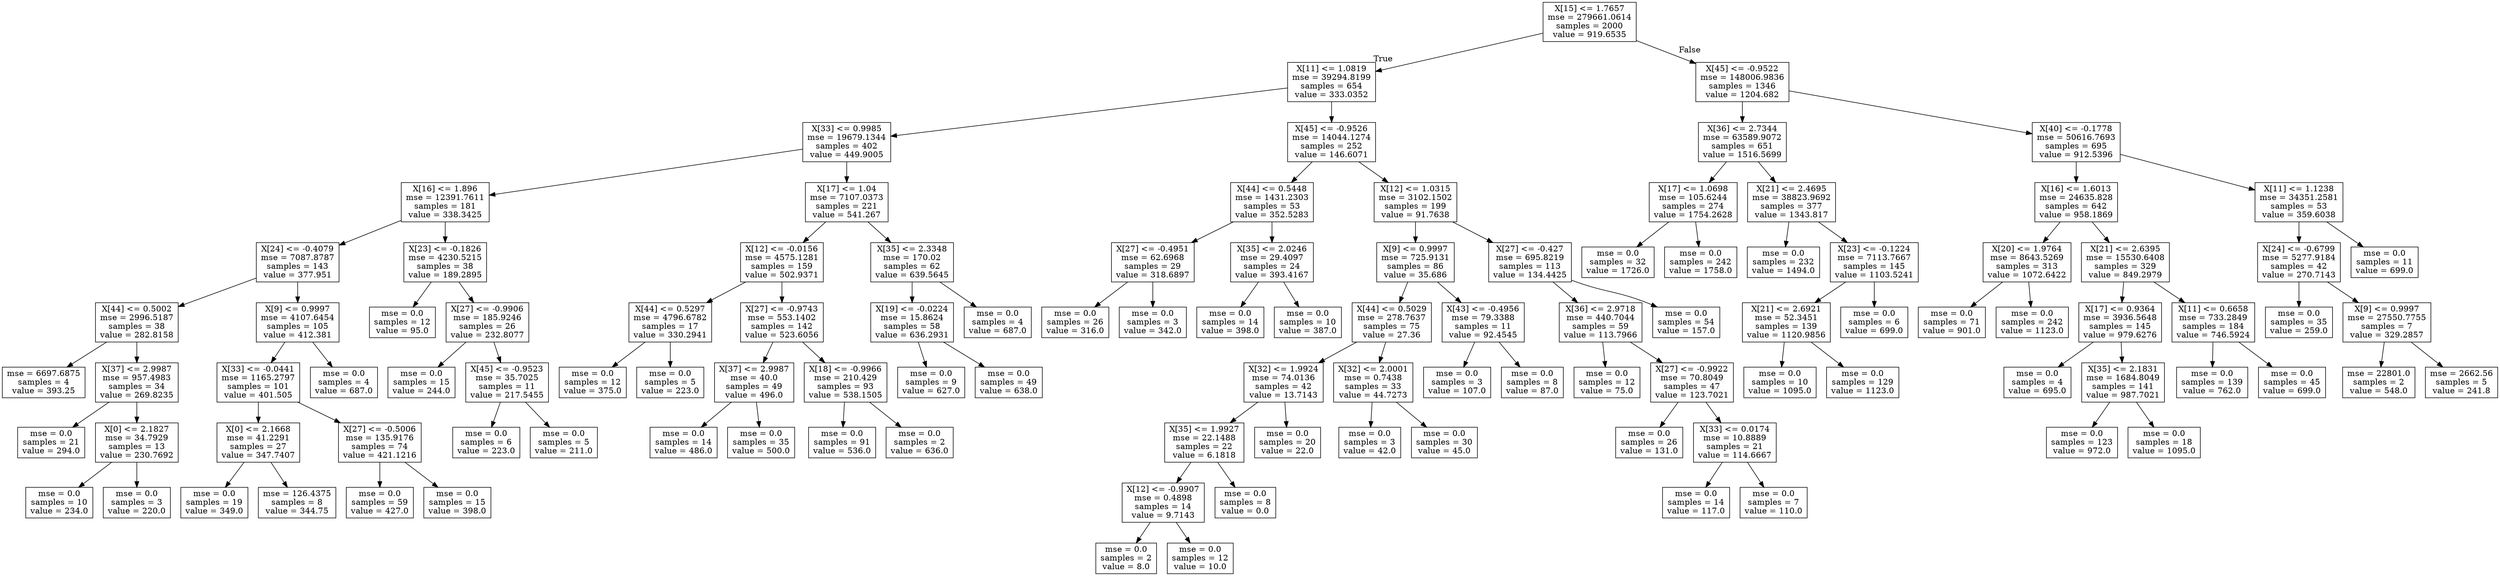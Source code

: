 digraph Tree {
node [shape=box] ;
0 [label="X[15] <= 1.7657\nmse = 279661.0614\nsamples = 2000\nvalue = 919.6535"] ;
1 [label="X[11] <= 1.0819\nmse = 39294.8199\nsamples = 654\nvalue = 333.0352"] ;
0 -> 1 [labeldistance=2.5, labelangle=45, headlabel="True"] ;
2 [label="X[33] <= 0.9985\nmse = 19679.1344\nsamples = 402\nvalue = 449.9005"] ;
1 -> 2 ;
3 [label="X[16] <= 1.896\nmse = 12391.7611\nsamples = 181\nvalue = 338.3425"] ;
2 -> 3 ;
4 [label="X[24] <= -0.4079\nmse = 7087.8787\nsamples = 143\nvalue = 377.951"] ;
3 -> 4 ;
5 [label="X[44] <= 0.5002\nmse = 2996.5187\nsamples = 38\nvalue = 282.8158"] ;
4 -> 5 ;
6 [label="mse = 6697.6875\nsamples = 4\nvalue = 393.25"] ;
5 -> 6 ;
7 [label="X[37] <= 2.9987\nmse = 957.4983\nsamples = 34\nvalue = 269.8235"] ;
5 -> 7 ;
8 [label="mse = 0.0\nsamples = 21\nvalue = 294.0"] ;
7 -> 8 ;
9 [label="X[0] <= 2.1827\nmse = 34.7929\nsamples = 13\nvalue = 230.7692"] ;
7 -> 9 ;
10 [label="mse = 0.0\nsamples = 10\nvalue = 234.0"] ;
9 -> 10 ;
11 [label="mse = 0.0\nsamples = 3\nvalue = 220.0"] ;
9 -> 11 ;
12 [label="X[9] <= 0.9997\nmse = 4107.6454\nsamples = 105\nvalue = 412.381"] ;
4 -> 12 ;
13 [label="X[33] <= -0.0441\nmse = 1165.2797\nsamples = 101\nvalue = 401.505"] ;
12 -> 13 ;
14 [label="X[0] <= 2.1668\nmse = 41.2291\nsamples = 27\nvalue = 347.7407"] ;
13 -> 14 ;
15 [label="mse = 0.0\nsamples = 19\nvalue = 349.0"] ;
14 -> 15 ;
16 [label="mse = 126.4375\nsamples = 8\nvalue = 344.75"] ;
14 -> 16 ;
17 [label="X[27] <= -0.5006\nmse = 135.9176\nsamples = 74\nvalue = 421.1216"] ;
13 -> 17 ;
18 [label="mse = 0.0\nsamples = 59\nvalue = 427.0"] ;
17 -> 18 ;
19 [label="mse = 0.0\nsamples = 15\nvalue = 398.0"] ;
17 -> 19 ;
20 [label="mse = 0.0\nsamples = 4\nvalue = 687.0"] ;
12 -> 20 ;
21 [label="X[23] <= -0.1826\nmse = 4230.5215\nsamples = 38\nvalue = 189.2895"] ;
3 -> 21 ;
22 [label="mse = 0.0\nsamples = 12\nvalue = 95.0"] ;
21 -> 22 ;
23 [label="X[27] <= -0.9906\nmse = 185.9246\nsamples = 26\nvalue = 232.8077"] ;
21 -> 23 ;
24 [label="mse = 0.0\nsamples = 15\nvalue = 244.0"] ;
23 -> 24 ;
25 [label="X[45] <= -0.9523\nmse = 35.7025\nsamples = 11\nvalue = 217.5455"] ;
23 -> 25 ;
26 [label="mse = 0.0\nsamples = 6\nvalue = 223.0"] ;
25 -> 26 ;
27 [label="mse = 0.0\nsamples = 5\nvalue = 211.0"] ;
25 -> 27 ;
28 [label="X[17] <= 1.04\nmse = 7107.0373\nsamples = 221\nvalue = 541.267"] ;
2 -> 28 ;
29 [label="X[12] <= -0.0156\nmse = 4575.1281\nsamples = 159\nvalue = 502.9371"] ;
28 -> 29 ;
30 [label="X[44] <= 0.5297\nmse = 4796.6782\nsamples = 17\nvalue = 330.2941"] ;
29 -> 30 ;
31 [label="mse = 0.0\nsamples = 12\nvalue = 375.0"] ;
30 -> 31 ;
32 [label="mse = 0.0\nsamples = 5\nvalue = 223.0"] ;
30 -> 32 ;
33 [label="X[27] <= -0.9743\nmse = 553.1402\nsamples = 142\nvalue = 523.6056"] ;
29 -> 33 ;
34 [label="X[37] <= 2.9987\nmse = 40.0\nsamples = 49\nvalue = 496.0"] ;
33 -> 34 ;
35 [label="mse = 0.0\nsamples = 14\nvalue = 486.0"] ;
34 -> 35 ;
36 [label="mse = 0.0\nsamples = 35\nvalue = 500.0"] ;
34 -> 36 ;
37 [label="X[18] <= -0.9966\nmse = 210.429\nsamples = 93\nvalue = 538.1505"] ;
33 -> 37 ;
38 [label="mse = 0.0\nsamples = 91\nvalue = 536.0"] ;
37 -> 38 ;
39 [label="mse = 0.0\nsamples = 2\nvalue = 636.0"] ;
37 -> 39 ;
40 [label="X[35] <= 2.3348\nmse = 170.02\nsamples = 62\nvalue = 639.5645"] ;
28 -> 40 ;
41 [label="X[19] <= -0.0224\nmse = 15.8624\nsamples = 58\nvalue = 636.2931"] ;
40 -> 41 ;
42 [label="mse = 0.0\nsamples = 9\nvalue = 627.0"] ;
41 -> 42 ;
43 [label="mse = 0.0\nsamples = 49\nvalue = 638.0"] ;
41 -> 43 ;
44 [label="mse = 0.0\nsamples = 4\nvalue = 687.0"] ;
40 -> 44 ;
45 [label="X[45] <= -0.9526\nmse = 14044.1274\nsamples = 252\nvalue = 146.6071"] ;
1 -> 45 ;
46 [label="X[44] <= 0.5448\nmse = 1431.2303\nsamples = 53\nvalue = 352.5283"] ;
45 -> 46 ;
47 [label="X[27] <= -0.4951\nmse = 62.6968\nsamples = 29\nvalue = 318.6897"] ;
46 -> 47 ;
48 [label="mse = 0.0\nsamples = 26\nvalue = 316.0"] ;
47 -> 48 ;
49 [label="mse = 0.0\nsamples = 3\nvalue = 342.0"] ;
47 -> 49 ;
50 [label="X[35] <= 2.0246\nmse = 29.4097\nsamples = 24\nvalue = 393.4167"] ;
46 -> 50 ;
51 [label="mse = 0.0\nsamples = 14\nvalue = 398.0"] ;
50 -> 51 ;
52 [label="mse = 0.0\nsamples = 10\nvalue = 387.0"] ;
50 -> 52 ;
53 [label="X[12] <= 1.0315\nmse = 3102.1502\nsamples = 199\nvalue = 91.7638"] ;
45 -> 53 ;
54 [label="X[9] <= 0.9997\nmse = 725.9131\nsamples = 86\nvalue = 35.686"] ;
53 -> 54 ;
55 [label="X[44] <= 0.5029\nmse = 278.7637\nsamples = 75\nvalue = 27.36"] ;
54 -> 55 ;
56 [label="X[32] <= 1.9924\nmse = 74.0136\nsamples = 42\nvalue = 13.7143"] ;
55 -> 56 ;
57 [label="X[35] <= 1.9927\nmse = 22.1488\nsamples = 22\nvalue = 6.1818"] ;
56 -> 57 ;
58 [label="X[12] <= -0.9907\nmse = 0.4898\nsamples = 14\nvalue = 9.7143"] ;
57 -> 58 ;
59 [label="mse = 0.0\nsamples = 2\nvalue = 8.0"] ;
58 -> 59 ;
60 [label="mse = 0.0\nsamples = 12\nvalue = 10.0"] ;
58 -> 60 ;
61 [label="mse = 0.0\nsamples = 8\nvalue = 0.0"] ;
57 -> 61 ;
62 [label="mse = 0.0\nsamples = 20\nvalue = 22.0"] ;
56 -> 62 ;
63 [label="X[32] <= 2.0001\nmse = 0.7438\nsamples = 33\nvalue = 44.7273"] ;
55 -> 63 ;
64 [label="mse = 0.0\nsamples = 3\nvalue = 42.0"] ;
63 -> 64 ;
65 [label="mse = 0.0\nsamples = 30\nvalue = 45.0"] ;
63 -> 65 ;
66 [label="X[43] <= -0.4956\nmse = 79.3388\nsamples = 11\nvalue = 92.4545"] ;
54 -> 66 ;
67 [label="mse = 0.0\nsamples = 3\nvalue = 107.0"] ;
66 -> 67 ;
68 [label="mse = 0.0\nsamples = 8\nvalue = 87.0"] ;
66 -> 68 ;
69 [label="X[27] <= -0.427\nmse = 695.8219\nsamples = 113\nvalue = 134.4425"] ;
53 -> 69 ;
70 [label="X[36] <= 2.9718\nmse = 440.7044\nsamples = 59\nvalue = 113.7966"] ;
69 -> 70 ;
71 [label="mse = 0.0\nsamples = 12\nvalue = 75.0"] ;
70 -> 71 ;
72 [label="X[27] <= -0.9922\nmse = 70.8049\nsamples = 47\nvalue = 123.7021"] ;
70 -> 72 ;
73 [label="mse = 0.0\nsamples = 26\nvalue = 131.0"] ;
72 -> 73 ;
74 [label="X[33] <= 0.0174\nmse = 10.8889\nsamples = 21\nvalue = 114.6667"] ;
72 -> 74 ;
75 [label="mse = 0.0\nsamples = 14\nvalue = 117.0"] ;
74 -> 75 ;
76 [label="mse = 0.0\nsamples = 7\nvalue = 110.0"] ;
74 -> 76 ;
77 [label="mse = 0.0\nsamples = 54\nvalue = 157.0"] ;
69 -> 77 ;
78 [label="X[45] <= -0.9522\nmse = 148006.9836\nsamples = 1346\nvalue = 1204.682"] ;
0 -> 78 [labeldistance=2.5, labelangle=-45, headlabel="False"] ;
79 [label="X[36] <= 2.7344\nmse = 63589.9072\nsamples = 651\nvalue = 1516.5699"] ;
78 -> 79 ;
80 [label="X[17] <= 1.0698\nmse = 105.6244\nsamples = 274\nvalue = 1754.2628"] ;
79 -> 80 ;
81 [label="mse = 0.0\nsamples = 32\nvalue = 1726.0"] ;
80 -> 81 ;
82 [label="mse = 0.0\nsamples = 242\nvalue = 1758.0"] ;
80 -> 82 ;
83 [label="X[21] <= 2.4695\nmse = 38823.9692\nsamples = 377\nvalue = 1343.817"] ;
79 -> 83 ;
84 [label="mse = 0.0\nsamples = 232\nvalue = 1494.0"] ;
83 -> 84 ;
85 [label="X[23] <= -0.1224\nmse = 7113.7667\nsamples = 145\nvalue = 1103.5241"] ;
83 -> 85 ;
86 [label="X[21] <= 2.6921\nmse = 52.3451\nsamples = 139\nvalue = 1120.9856"] ;
85 -> 86 ;
87 [label="mse = 0.0\nsamples = 10\nvalue = 1095.0"] ;
86 -> 87 ;
88 [label="mse = 0.0\nsamples = 129\nvalue = 1123.0"] ;
86 -> 88 ;
89 [label="mse = 0.0\nsamples = 6\nvalue = 699.0"] ;
85 -> 89 ;
90 [label="X[40] <= -0.1778\nmse = 50616.7693\nsamples = 695\nvalue = 912.5396"] ;
78 -> 90 ;
91 [label="X[16] <= 1.6013\nmse = 24635.828\nsamples = 642\nvalue = 958.1869"] ;
90 -> 91 ;
92 [label="X[20] <= 1.9764\nmse = 8643.5269\nsamples = 313\nvalue = 1072.6422"] ;
91 -> 92 ;
93 [label="mse = 0.0\nsamples = 71\nvalue = 901.0"] ;
92 -> 93 ;
94 [label="mse = 0.0\nsamples = 242\nvalue = 1123.0"] ;
92 -> 94 ;
95 [label="X[21] <= 2.6395\nmse = 15530.6408\nsamples = 329\nvalue = 849.2979"] ;
91 -> 95 ;
96 [label="X[17] <= 0.9364\nmse = 3936.5648\nsamples = 145\nvalue = 979.6276"] ;
95 -> 96 ;
97 [label="mse = 0.0\nsamples = 4\nvalue = 695.0"] ;
96 -> 97 ;
98 [label="X[35] <= 2.1831\nmse = 1684.8049\nsamples = 141\nvalue = 987.7021"] ;
96 -> 98 ;
99 [label="mse = 0.0\nsamples = 123\nvalue = 972.0"] ;
98 -> 99 ;
100 [label="mse = 0.0\nsamples = 18\nvalue = 1095.0"] ;
98 -> 100 ;
101 [label="X[11] <= 0.6658\nmse = 733.2849\nsamples = 184\nvalue = 746.5924"] ;
95 -> 101 ;
102 [label="mse = 0.0\nsamples = 139\nvalue = 762.0"] ;
101 -> 102 ;
103 [label="mse = 0.0\nsamples = 45\nvalue = 699.0"] ;
101 -> 103 ;
104 [label="X[11] <= 1.1238\nmse = 34351.2581\nsamples = 53\nvalue = 359.6038"] ;
90 -> 104 ;
105 [label="X[24] <= -0.6799\nmse = 5277.9184\nsamples = 42\nvalue = 270.7143"] ;
104 -> 105 ;
106 [label="mse = 0.0\nsamples = 35\nvalue = 259.0"] ;
105 -> 106 ;
107 [label="X[9] <= 0.9997\nmse = 27550.7755\nsamples = 7\nvalue = 329.2857"] ;
105 -> 107 ;
108 [label="mse = 22801.0\nsamples = 2\nvalue = 548.0"] ;
107 -> 108 ;
109 [label="mse = 2662.56\nsamples = 5\nvalue = 241.8"] ;
107 -> 109 ;
110 [label="mse = 0.0\nsamples = 11\nvalue = 699.0"] ;
104 -> 110 ;
}